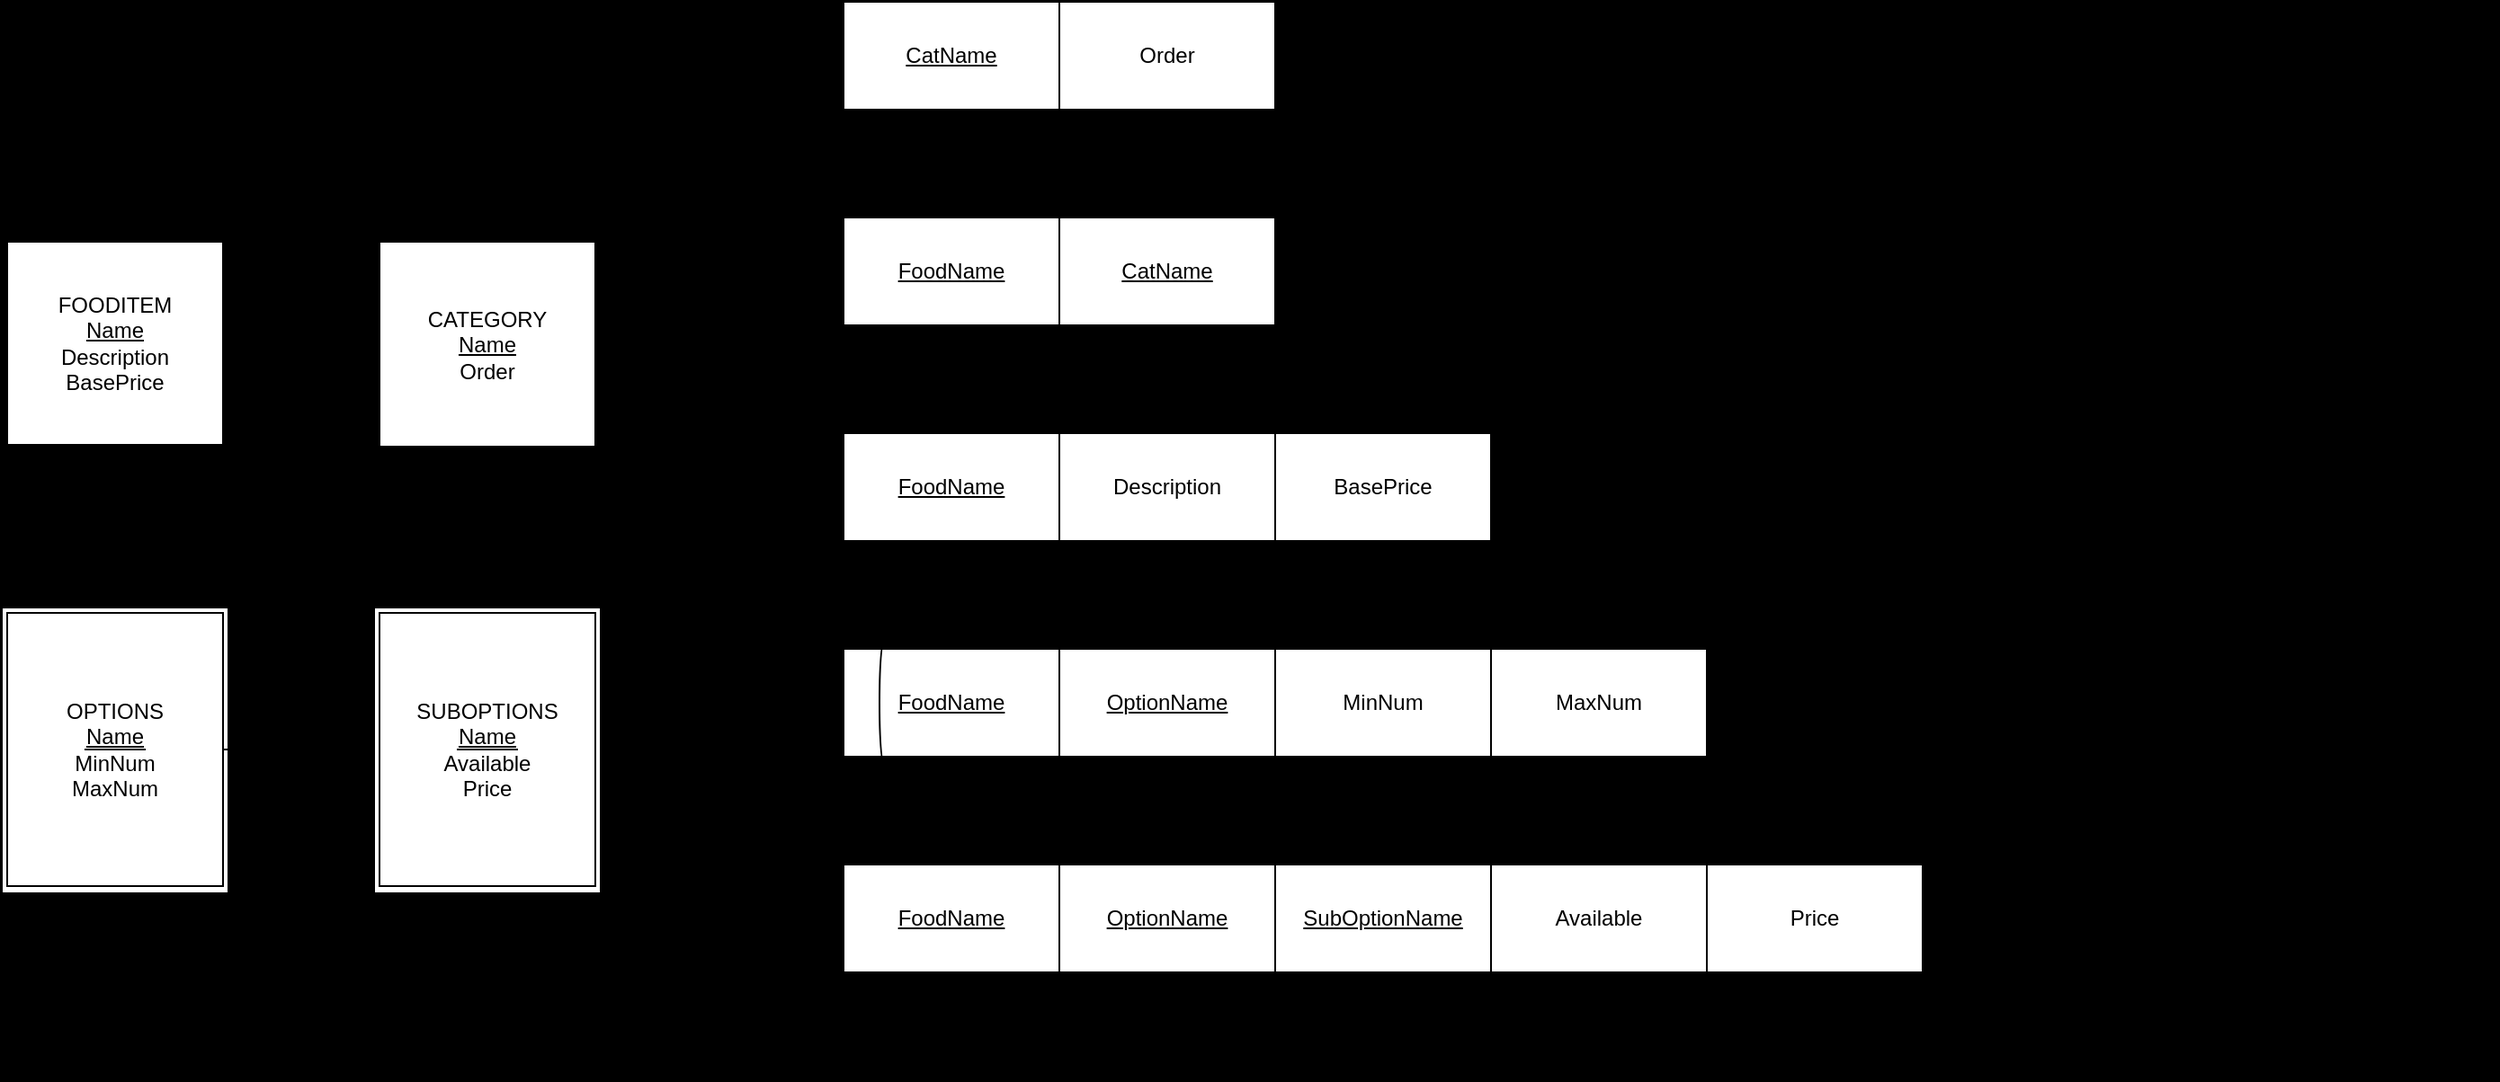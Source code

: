 <mxfile>
    <diagram id="tNU9srG1WP442E_0sJ9E" name="Page-1">
        <mxGraphModel dx="838" dy="353" grid="1" gridSize="10" guides="1" tooltips="1" connect="1" arrows="1" fold="1" page="0" pageScale="1" pageWidth="827" pageHeight="1169" background="#000000" math="0" shadow="0">
            <root>
                <mxCell id="0"/>
                <mxCell id="1" parent="0"/>
                <mxCell id="lBhMCSIljEOEJ2BY_cxG-8" style="edgeStyle=orthogonalEdgeStyle;rounded=0;orthogonalLoop=1;jettySize=auto;html=1;entryX=0.5;entryY=0;entryDx=0;entryDy=0;startArrow=ERmandOne;startFill=0;endArrow=ERzeroToMany;endFill=0;" parent="1" source="lBhMCSIljEOEJ2BY_cxG-1" target="lBhMCSIljEOEJ2BY_cxG-2" edge="1">
                    <mxGeometry relative="1" as="geometry"/>
                </mxCell>
                <mxCell id="lBhMCSIljEOEJ2BY_cxG-15" style="edgeStyle=orthogonalEdgeStyle;rounded=0;orthogonalLoop=1;jettySize=auto;html=1;startArrow=ERoneToMany;startFill=0;endArrow=ERoneToMany;endFill=0;" parent="1" source="lBhMCSIljEOEJ2BY_cxG-1" target="lBhMCSIljEOEJ2BY_cxG-14" edge="1">
                    <mxGeometry relative="1" as="geometry"/>
                </mxCell>
                <mxCell id="lBhMCSIljEOEJ2BY_cxG-1" value="FOODITEM&lt;br&gt;&lt;u&gt;Name&lt;/u&gt;&lt;br&gt;Description&lt;br&gt;BasePrice" style="rounded=0;whiteSpace=wrap;html=1;" parent="1" vertex="1">
                    <mxGeometry x="375" y="293.5" width="120" height="113" as="geometry"/>
                </mxCell>
                <mxCell id="lBhMCSIljEOEJ2BY_cxG-4" value="" style="group" parent="1" vertex="1" connectable="0">
                    <mxGeometry x="372" y="497" width="126" height="159" as="geometry"/>
                </mxCell>
                <mxCell id="lBhMCSIljEOEJ2BY_cxG-3" value="" style="rounded=0;whiteSpace=wrap;html=1;strokeColor=default;strokeWidth=1;" parent="lBhMCSIljEOEJ2BY_cxG-4" vertex="1">
                    <mxGeometry width="126" height="159" as="geometry"/>
                </mxCell>
                <mxCell id="lBhMCSIljEOEJ2BY_cxG-2" value="OPTIONS&lt;br&gt;&lt;u&gt;Name&lt;br&gt;&lt;/u&gt;MinNum&lt;br&gt;MaxNum" style="rounded=0;whiteSpace=wrap;html=1;strokeColor=default;perimeterSpacing=0;strokeWidth=1;" parent="lBhMCSIljEOEJ2BY_cxG-4" vertex="1">
                    <mxGeometry x="3" y="3" width="120" height="152" as="geometry"/>
                </mxCell>
                <mxCell id="lBhMCSIljEOEJ2BY_cxG-7" value="" style="endArrow=none;html=1;rounded=0;" parent="lBhMCSIljEOEJ2BY_cxG-4" edge="1">
                    <mxGeometry width="50" height="50" relative="1" as="geometry">
                        <mxPoint x="46" y="79" as="sourcePoint"/>
                        <mxPoint x="80" y="79" as="targetPoint"/>
                    </mxGeometry>
                </mxCell>
                <mxCell id="lBhMCSIljEOEJ2BY_cxG-9" value="" style="group" parent="1" vertex="1" connectable="0">
                    <mxGeometry x="579" y="497" width="126" height="159" as="geometry"/>
                </mxCell>
                <mxCell id="lBhMCSIljEOEJ2BY_cxG-10" value="" style="rounded=0;whiteSpace=wrap;html=1;strokeColor=default;strokeWidth=1;" parent="lBhMCSIljEOEJ2BY_cxG-9" vertex="1">
                    <mxGeometry width="126" height="159" as="geometry"/>
                </mxCell>
                <mxCell id="lBhMCSIljEOEJ2BY_cxG-11" value="SUBOPTIONS&lt;br&gt;&lt;u&gt;Name&lt;/u&gt;&lt;br&gt;Available&lt;br&gt;Price" style="rounded=0;whiteSpace=wrap;html=1;strokeColor=default;perimeterSpacing=0;strokeWidth=1;" parent="lBhMCSIljEOEJ2BY_cxG-9" vertex="1">
                    <mxGeometry x="3" y="3" width="120" height="152" as="geometry"/>
                </mxCell>
                <mxCell id="lBhMCSIljEOEJ2BY_cxG-12" value="" style="endArrow=none;html=1;rounded=0;" parent="lBhMCSIljEOEJ2BY_cxG-9" edge="1">
                    <mxGeometry width="50" height="50" relative="1" as="geometry">
                        <mxPoint x="46" y="79" as="sourcePoint"/>
                        <mxPoint x="80" y="79" as="targetPoint"/>
                    </mxGeometry>
                </mxCell>
                <mxCell id="lBhMCSIljEOEJ2BY_cxG-13" style="edgeStyle=orthogonalEdgeStyle;rounded=0;orthogonalLoop=1;jettySize=auto;html=1;entryX=0;entryY=0.5;entryDx=0;entryDy=0;startArrow=ERmandOne;startFill=0;endArrow=ERzeroToMany;endFill=0;" parent="1" source="lBhMCSIljEOEJ2BY_cxG-2" target="lBhMCSIljEOEJ2BY_cxG-10" edge="1">
                    <mxGeometry relative="1" as="geometry"/>
                </mxCell>
                <mxCell id="lBhMCSIljEOEJ2BY_cxG-14" value="CATEGORY&lt;br&gt;&lt;u&gt;Name&lt;br&gt;&lt;/u&gt;Order" style="rounded=0;whiteSpace=wrap;html=1;strokeColor=default;strokeWidth=1;" parent="1" vertex="1">
                    <mxGeometry x="582" y="293.5" width="120" height="114" as="geometry"/>
                </mxCell>
                <mxCell id="lBhMCSIljEOEJ2BY_cxG-16" value="&lt;u&gt;CatName&lt;/u&gt;" style="rounded=0;whiteSpace=wrap;html=1;strokeColor=default;strokeWidth=1;" parent="1" vertex="1">
                    <mxGeometry x="840" y="160" width="120" height="60" as="geometry"/>
                </mxCell>
                <mxCell id="lBhMCSIljEOEJ2BY_cxG-17" value="Order" style="rounded=0;whiteSpace=wrap;html=1;strokeColor=default;strokeWidth=1;" parent="1" vertex="1">
                    <mxGeometry x="960" y="160" width="120" height="60" as="geometry"/>
                </mxCell>
                <mxCell id="lBhMCSIljEOEJ2BY_cxG-18" value="Category" style="text;html=1;strokeColor=none;fillColor=none;align=center;verticalAlign=middle;whiteSpace=wrap;rounded=0;" parent="1" vertex="1">
                    <mxGeometry x="780" y="175" width="60" height="30" as="geometry"/>
                </mxCell>
                <mxCell id="lBhMCSIljEOEJ2BY_cxG-19" value="&lt;u&gt;FoodName&lt;/u&gt;" style="rounded=0;whiteSpace=wrap;html=1;strokeColor=default;strokeWidth=1;" parent="1" vertex="1">
                    <mxGeometry x="840" y="400" width="120" height="60" as="geometry"/>
                </mxCell>
                <mxCell id="lBhMCSIljEOEJ2BY_cxG-20" value="Description" style="rounded=0;whiteSpace=wrap;html=1;strokeColor=default;strokeWidth=1;" parent="1" vertex="1">
                    <mxGeometry x="960" y="400" width="120" height="60" as="geometry"/>
                </mxCell>
                <mxCell id="lBhMCSIljEOEJ2BY_cxG-21" value="BasePrice" style="rounded=0;whiteSpace=wrap;html=1;strokeColor=default;strokeWidth=1;" parent="1" vertex="1">
                    <mxGeometry x="1080" y="400" width="120" height="60" as="geometry"/>
                </mxCell>
                <mxCell id="lBhMCSIljEOEJ2BY_cxG-22" value="FoodItem" style="text;html=1;strokeColor=none;fillColor=none;align=center;verticalAlign=middle;whiteSpace=wrap;rounded=0;" parent="1" vertex="1">
                    <mxGeometry x="780" y="415" width="60" height="30" as="geometry"/>
                </mxCell>
                <mxCell id="lBhMCSIljEOEJ2BY_cxG-23" value="&lt;u&gt;OptionName&lt;/u&gt;" style="rounded=0;whiteSpace=wrap;html=1;strokeColor=default;strokeWidth=1;" parent="1" vertex="1">
                    <mxGeometry x="960" y="520" width="120" height="60" as="geometry"/>
                </mxCell>
                <mxCell id="lBhMCSIljEOEJ2BY_cxG-24" value="MinNum" style="rounded=0;whiteSpace=wrap;html=1;strokeColor=default;strokeWidth=1;" parent="1" vertex="1">
                    <mxGeometry x="1080" y="520" width="120" height="60" as="geometry"/>
                </mxCell>
                <mxCell id="lBhMCSIljEOEJ2BY_cxG-25" value="MaxNum" style="rounded=0;whiteSpace=wrap;html=1;strokeColor=default;strokeWidth=1;" parent="1" vertex="1">
                    <mxGeometry x="1200" y="520" width="120" height="60" as="geometry"/>
                </mxCell>
                <mxCell id="lBhMCSIljEOEJ2BY_cxG-26" value="Options" style="text;html=1;strokeColor=none;fillColor=none;align=center;verticalAlign=middle;whiteSpace=wrap;rounded=0;" parent="1" vertex="1">
                    <mxGeometry x="780" y="535" width="60" height="30" as="geometry"/>
                </mxCell>
                <mxCell id="lBhMCSIljEOEJ2BY_cxG-27" value="SubOptions" style="text;html=1;strokeColor=none;fillColor=none;align=center;verticalAlign=middle;whiteSpace=wrap;rounded=0;" parent="1" vertex="1">
                    <mxGeometry x="770" y="655" width="60" height="30" as="geometry"/>
                </mxCell>
                <mxCell id="lBhMCSIljEOEJ2BY_cxG-28" value="&lt;u&gt;SubOptionName&lt;/u&gt;" style="rounded=0;whiteSpace=wrap;html=1;strokeColor=default;strokeWidth=1;" parent="1" vertex="1">
                    <mxGeometry x="1080" y="640" width="120" height="60" as="geometry"/>
                </mxCell>
                <mxCell id="lBhMCSIljEOEJ2BY_cxG-29" value="Available" style="rounded=0;whiteSpace=wrap;html=1;strokeColor=default;strokeWidth=1;" parent="1" vertex="1">
                    <mxGeometry x="1200" y="640" width="120" height="60" as="geometry"/>
                </mxCell>
                <mxCell id="lBhMCSIljEOEJ2BY_cxG-30" value="Price" style="rounded=0;whiteSpace=wrap;html=1;strokeColor=default;strokeWidth=1;" parent="1" vertex="1">
                    <mxGeometry x="1320" y="640" width="120" height="60" as="geometry"/>
                </mxCell>
                <mxCell id="lBhMCSIljEOEJ2BY_cxG-35" style="edgeStyle=orthogonalEdgeStyle;rounded=0;orthogonalLoop=1;jettySize=auto;html=1;startArrow=none;startFill=0;endArrow=classic;endFill=1;" parent="1" source="lBhMCSIljEOEJ2BY_cxG-31" target="lBhMCSIljEOEJ2BY_cxG-19" edge="1">
                    <mxGeometry relative="1" as="geometry"/>
                </mxCell>
                <mxCell id="lBhMCSIljEOEJ2BY_cxG-31" value="&lt;u&gt;FoodName&lt;/u&gt;" style="rounded=0;whiteSpace=wrap;html=1;strokeColor=default;strokeWidth=1;" parent="1" vertex="1">
                    <mxGeometry x="840" y="280" width="120" height="60" as="geometry"/>
                </mxCell>
                <mxCell id="lBhMCSIljEOEJ2BY_cxG-32" value="RenderFoodItem" style="text;html=1;strokeColor=none;fillColor=none;align=center;verticalAlign=middle;whiteSpace=wrap;rounded=0;" parent="1" vertex="1">
                    <mxGeometry x="740" y="295" width="100" height="30" as="geometry"/>
                </mxCell>
                <mxCell id="lBhMCSIljEOEJ2BY_cxG-34" style="edgeStyle=orthogonalEdgeStyle;rounded=0;orthogonalLoop=1;jettySize=auto;html=1;entryX=0.5;entryY=1;entryDx=0;entryDy=0;startArrow=none;startFill=0;endArrow=classic;endFill=1;" parent="1" source="lBhMCSIljEOEJ2BY_cxG-33" target="lBhMCSIljEOEJ2BY_cxG-16" edge="1">
                    <mxGeometry relative="1" as="geometry"/>
                </mxCell>
                <mxCell id="lBhMCSIljEOEJ2BY_cxG-33" value="&lt;u&gt;CatName&lt;/u&gt;" style="rounded=0;whiteSpace=wrap;html=1;strokeColor=default;strokeWidth=1;" parent="1" vertex="1">
                    <mxGeometry x="960" y="280" width="120" height="60" as="geometry"/>
                </mxCell>
                <mxCell id="lBhMCSIljEOEJ2BY_cxG-37" style="edgeStyle=orthogonalEdgeStyle;rounded=0;orthogonalLoop=1;jettySize=auto;html=1;entryX=0.5;entryY=1;entryDx=0;entryDy=0;startArrow=none;startFill=0;endArrow=classic;endFill=1;" parent="1" source="lBhMCSIljEOEJ2BY_cxG-36" target="lBhMCSIljEOEJ2BY_cxG-19" edge="1">
                    <mxGeometry relative="1" as="geometry"/>
                </mxCell>
                <mxCell id="lBhMCSIljEOEJ2BY_cxG-36" value="&lt;u&gt;FoodName&lt;/u&gt;" style="rounded=0;whiteSpace=wrap;html=1;strokeColor=default;strokeWidth=1;" parent="1" vertex="1">
                    <mxGeometry x="840" y="520" width="120" height="60" as="geometry"/>
                </mxCell>
                <mxCell id="lBhMCSIljEOEJ2BY_cxG-45" style="edgeStyle=orthogonalEdgeStyle;rounded=0;orthogonalLoop=1;jettySize=auto;html=1;entryX=0.5;entryY=1;entryDx=0;entryDy=0;startArrow=none;startFill=0;endArrow=classic;endFill=1;" parent="1" source="lBhMCSIljEOEJ2BY_cxG-43" target="lBhMCSIljEOEJ2BY_cxG-23" edge="1">
                    <mxGeometry relative="1" as="geometry"/>
                </mxCell>
                <mxCell id="lBhMCSIljEOEJ2BY_cxG-43" value="&lt;u&gt;OptionName&lt;/u&gt;" style="rounded=0;whiteSpace=wrap;html=1;strokeColor=default;strokeWidth=1;" parent="1" vertex="1">
                    <mxGeometry x="960" y="640" width="120" height="60" as="geometry"/>
                </mxCell>
                <mxCell id="lBhMCSIljEOEJ2BY_cxG-46" style="edgeStyle=orthogonalEdgeStyle;rounded=0;orthogonalLoop=1;jettySize=auto;html=1;entryX=0.25;entryY=1;entryDx=0;entryDy=0;startArrow=none;startFill=0;endArrow=classic;endFill=1;exitX=0.25;exitY=0;exitDx=0;exitDy=0;jumpStyle=none;jumpSize=8;curved=1;" parent="1" source="lBhMCSIljEOEJ2BY_cxG-44" target="lBhMCSIljEOEJ2BY_cxG-19" edge="1">
                    <mxGeometry relative="1" as="geometry">
                        <Array as="points">
                            <mxPoint x="870" y="590"/>
                            <mxPoint x="860" y="590"/>
                            <mxPoint x="860" y="510"/>
                            <mxPoint x="870" y="510"/>
                        </Array>
                    </mxGeometry>
                </mxCell>
                <mxCell id="lBhMCSIljEOEJ2BY_cxG-44" value="&lt;u&gt;FoodName&lt;/u&gt;" style="rounded=0;whiteSpace=wrap;html=1;strokeColor=default;strokeWidth=1;" parent="1" vertex="1">
                    <mxGeometry x="840" y="640" width="120" height="60" as="geometry"/>
                </mxCell>
                <mxCell id="lBhMCSIljEOEJ2BY_cxG-47" value="Recommended, 1&lt;br&gt;Appetiser, 2&lt;br&gt;Main, 3&lt;br&gt;Dessert, 4&lt;br&gt;Drinks, 5" style="text;html=1;strokeColor=none;fillColor=none;align=left;verticalAlign=top;whiteSpace=wrap;rounded=0;" parent="1" vertex="1">
                    <mxGeometry x="1240" y="160" width="200" height="120" as="geometry"/>
                </mxCell>
                <mxCell id="lBhMCSIljEOEJ2BY_cxG-48" value="McSpicy, Recommended&lt;br&gt;McSpicy, Main&lt;br&gt;McFlurry, Dessert&lt;br&gt;Coke, Drink" style="text;html=1;strokeColor=none;fillColor=none;align=left;verticalAlign=top;whiteSpace=wrap;rounded=0;" parent="1" vertex="1">
                    <mxGeometry x="1240" y="280" width="200" height="120" as="geometry"/>
                </mxCell>
                <mxCell id="lBhMCSIljEOEJ2BY_cxG-49" value="McSpicy, &lt;i&gt;description&lt;/i&gt;, 7.10&lt;br&gt;McFlurry,&amp;nbsp;&lt;i&gt;description&lt;/i&gt;, 3.00&lt;br&gt;Coke, &lt;i&gt;description&lt;/i&gt;, 2.50" style="text;html=1;strokeColor=none;fillColor=none;align=left;verticalAlign=top;whiteSpace=wrap;rounded=0;" parent="1" vertex="1">
                    <mxGeometry x="1240" y="400" width="200" height="60" as="geometry"/>
                </mxCell>
                <mxCell id="lBhMCSIljEOEJ2BY_cxG-50" value="McSpicy, Sides, 1, 1&lt;br&gt;McSpicy, Drink, 1, 1&lt;br&gt;McFlurry, Topping, 0, 3" style="text;html=1;strokeColor=none;fillColor=none;align=left;verticalAlign=top;whiteSpace=wrap;rounded=0;" parent="1" vertex="1">
                    <mxGeometry x="1370" y="520" width="200" height="120" as="geometry"/>
                </mxCell>
                <mxCell id="lBhMCSIljEOEJ2BY_cxG-51" value="McSpicy, Sides, Large Fries, true, 0.80&lt;br&gt;McSpicy, Sides, Small Fries, true, 0.00&lt;br&gt;McSpicy, Drink, LargeCoke, true, 0.50&lt;br&gt;McSpicy, Drink, SmallCoke, true, 0.00&lt;br&gt;McFlurry, Topping, Chocolate Syrup, false, 0.00&lt;br&gt;McFlurry, Topping, Strawberry Syrup, true, 0.00&lt;br&gt;McFlurry, Topping, Rainbow Sprinkles, true, 0.00" style="text;html=1;strokeColor=none;fillColor=none;align=left;verticalAlign=top;whiteSpace=wrap;rounded=0;" parent="1" vertex="1">
                    <mxGeometry x="1480" y="640" width="280" height="120" as="geometry"/>
                </mxCell>
            </root>
        </mxGraphModel>
    </diagram>
</mxfile>